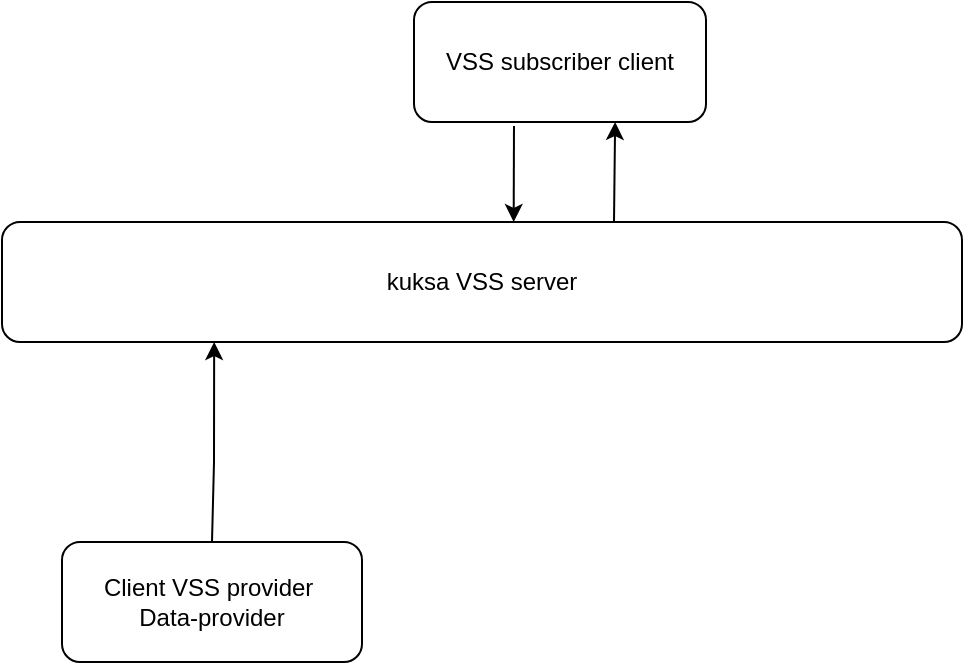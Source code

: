 <mxfile version="26.1.3">
  <diagram name="Page-1" id="srxINOhonGTTb8CuhXs3">
    <mxGraphModel dx="794" dy="412" grid="1" gridSize="10" guides="1" tooltips="1" connect="1" arrows="1" fold="1" page="1" pageScale="1" pageWidth="827" pageHeight="1169" math="0" shadow="0">
      <root>
        <mxCell id="0" />
        <mxCell id="1" parent="0" />
        <mxCell id="09TzapgY-xGD1q6enthT-3" value="VSS subscriber client" style="rounded=1;whiteSpace=wrap;html=1;" vertex="1" parent="1">
          <mxGeometry x="380" y="10" width="146" height="60" as="geometry" />
        </mxCell>
        <mxCell id="09TzapgY-xGD1q6enthT-4" value="kuksa VSS server" style="rounded=1;whiteSpace=wrap;html=1;" vertex="1" parent="1">
          <mxGeometry x="174" y="120" width="480" height="60" as="geometry" />
        </mxCell>
        <mxCell id="09TzapgY-xGD1q6enthT-6" value="Client VSS provider&amp;nbsp;&lt;div&gt;Data-provider&lt;/div&gt;" style="rounded=1;whiteSpace=wrap;html=1;" vertex="1" parent="1">
          <mxGeometry x="204" y="280" width="150" height="60" as="geometry" />
        </mxCell>
        <mxCell id="09TzapgY-xGD1q6enthT-7" value="" style="endArrow=classic;html=1;rounded=0;entryX=0.221;entryY=1;entryDx=0;entryDy=0;exitX=0.5;exitY=0;exitDx=0;exitDy=0;entryPerimeter=0;" edge="1" parent="1" source="09TzapgY-xGD1q6enthT-6" target="09TzapgY-xGD1q6enthT-4">
          <mxGeometry width="50" height="50" relative="1" as="geometry">
            <mxPoint x="254" y="280" as="sourcePoint" />
            <mxPoint x="304" y="230" as="targetPoint" />
            <Array as="points">
              <mxPoint x="280" y="240" />
            </Array>
          </mxGeometry>
        </mxCell>
        <mxCell id="09TzapgY-xGD1q6enthT-8" value="" style="endArrow=classic;html=1;rounded=0;entryX=0.221;entryY=1;entryDx=0;entryDy=0;entryPerimeter=0;" edge="1" parent="1">
          <mxGeometry width="50" height="50" relative="1" as="geometry">
            <mxPoint x="480" y="120" as="sourcePoint" />
            <mxPoint x="480.56" y="70" as="targetPoint" />
            <Array as="points" />
          </mxGeometry>
        </mxCell>
        <mxCell id="09TzapgY-xGD1q6enthT-11" value="" style="endArrow=classic;html=1;rounded=0;entryX=0.533;entryY=0;entryDx=0;entryDy=0;entryPerimeter=0;exitX=0.201;exitY=1.011;exitDx=0;exitDy=0;exitPerimeter=0;" edge="1" parent="1" target="09TzapgY-xGD1q6enthT-4">
          <mxGeometry width="50" height="50" relative="1" as="geometry">
            <mxPoint x="429.996" y="71.98" as="sourcePoint" />
            <mxPoint x="447.13" y="120.0" as="targetPoint" />
            <Array as="points" />
          </mxGeometry>
        </mxCell>
      </root>
    </mxGraphModel>
  </diagram>
</mxfile>
